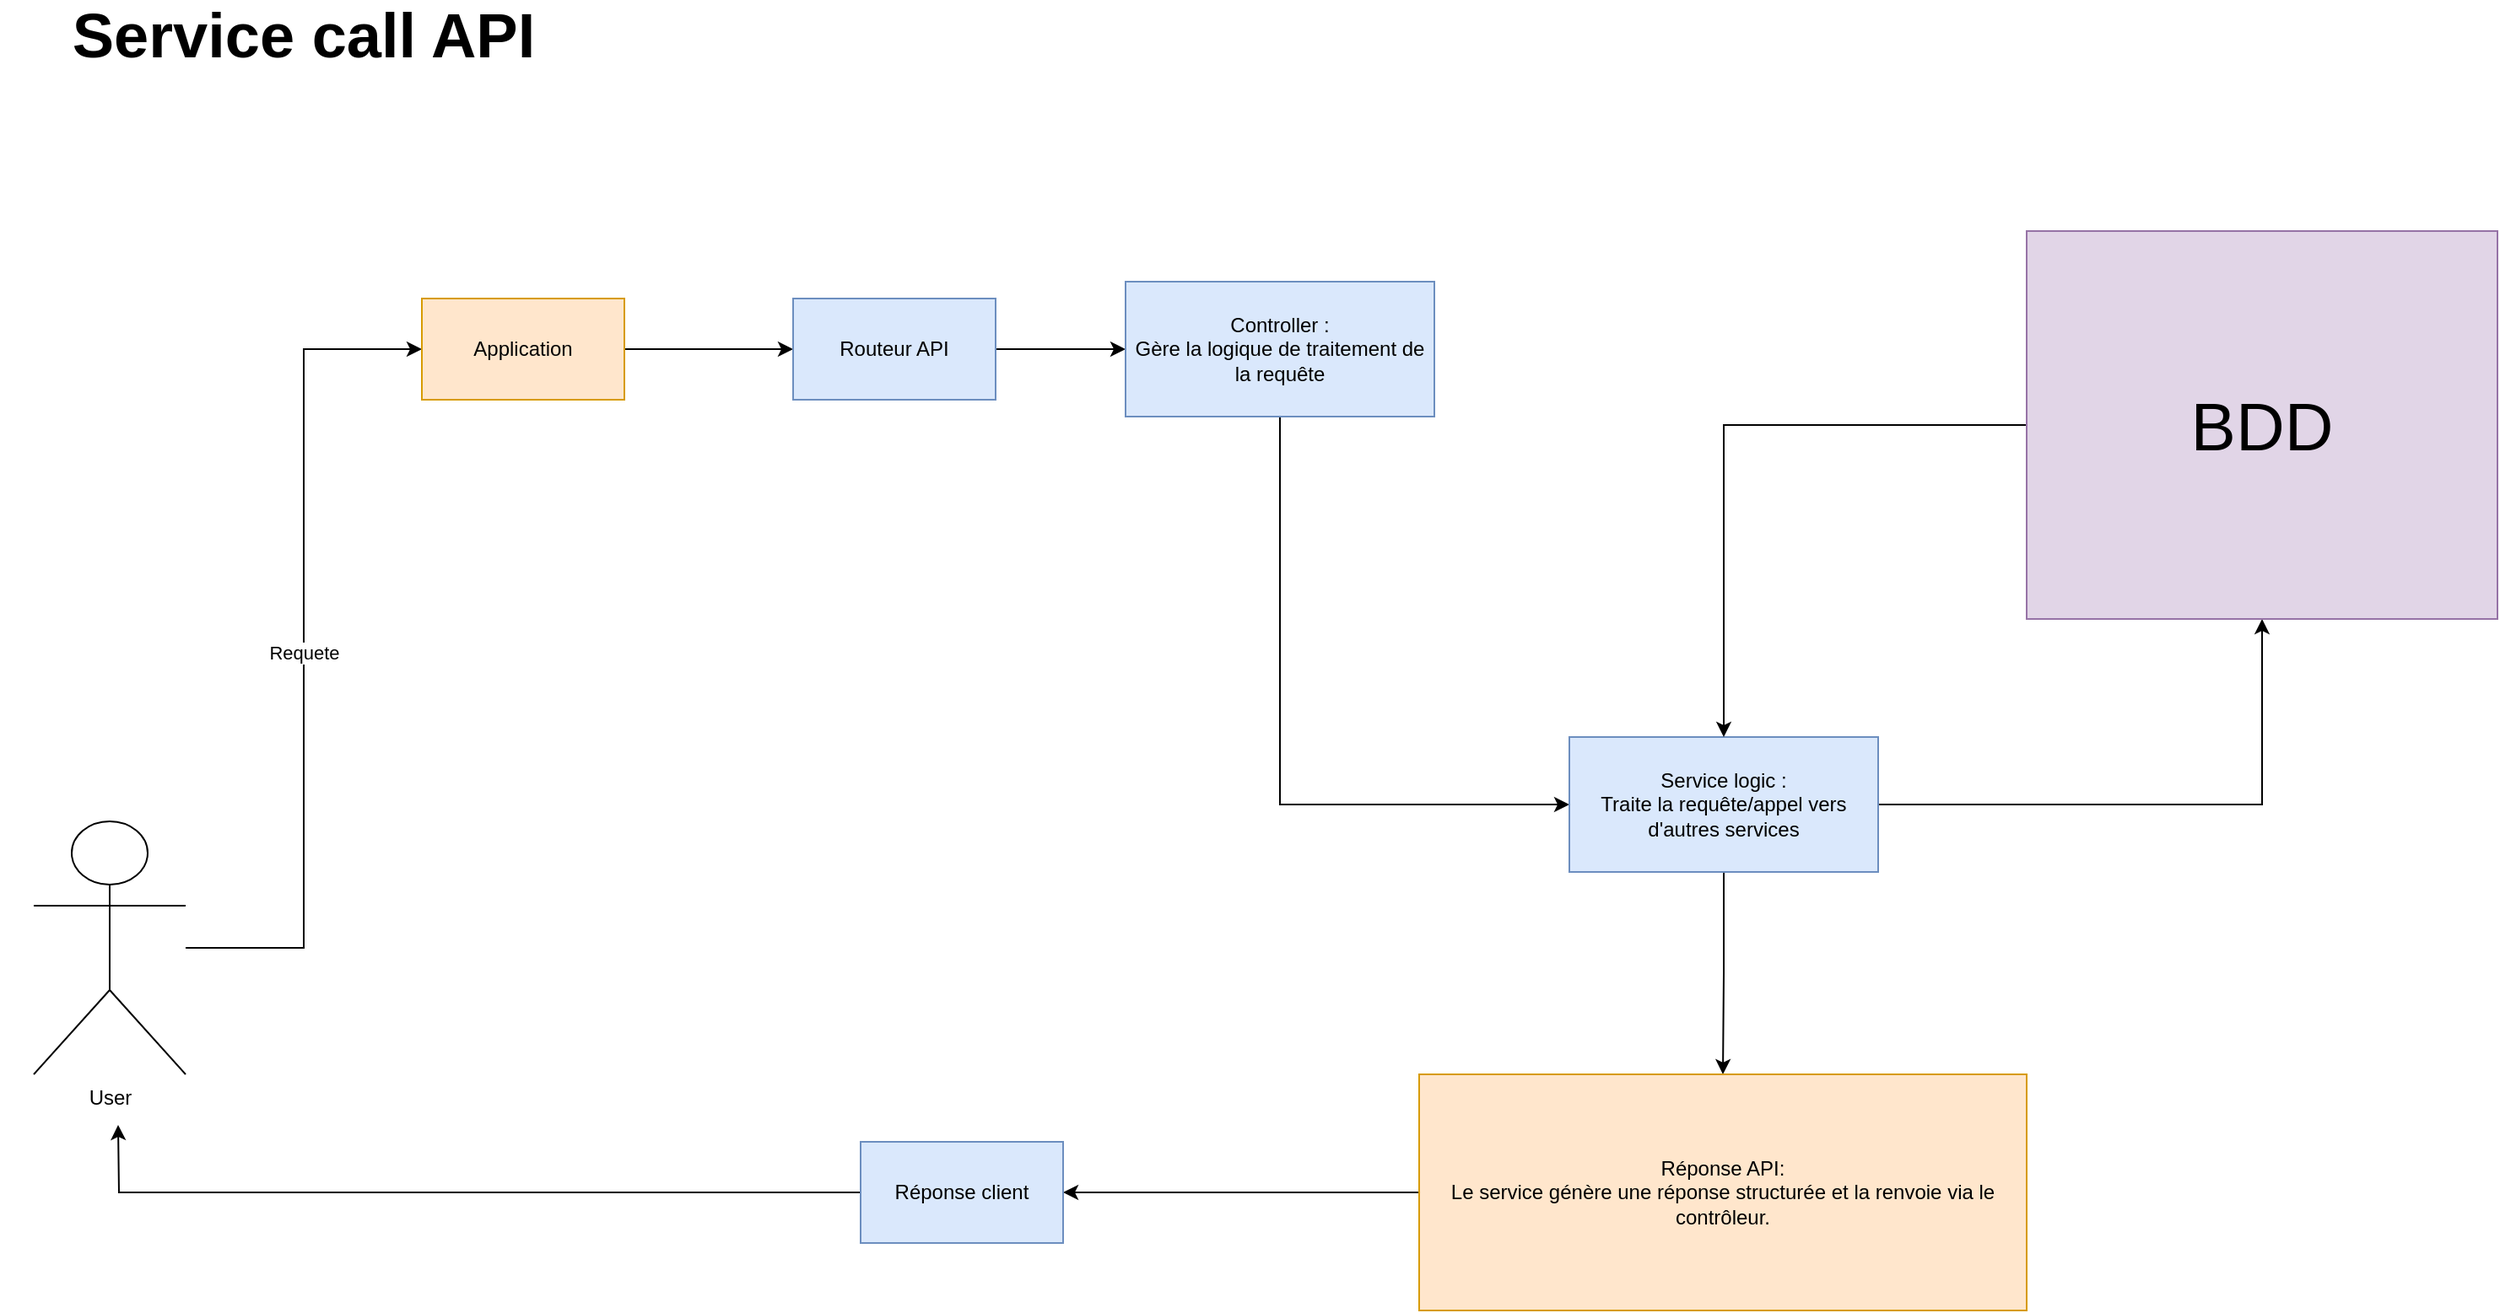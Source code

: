 <mxfile version="24.4.13" type="github">
  <diagram name="Page-1" id="ilYK1RVeM7uWJUXFn6Yt">
    <mxGraphModel dx="2625" dy="1395" grid="1" gridSize="10" guides="1" tooltips="1" connect="1" arrows="1" fold="1" page="1" pageScale="1" pageWidth="827" pageHeight="1169" math="0" shadow="0">
      <root>
        <mxCell id="0" />
        <mxCell id="1" parent="0" />
        <mxCell id="eazCVIHi76XQtwkT_GXv-6" style="edgeStyle=orthogonalEdgeStyle;rounded=0;orthogonalLoop=1;jettySize=auto;html=1;entryX=0;entryY=0.5;entryDx=0;entryDy=0;" parent="1" source="eazCVIHi76XQtwkT_GXv-1" target="eazCVIHi76XQtwkT_GXv-5" edge="1">
          <mxGeometry relative="1" as="geometry" />
        </mxCell>
        <mxCell id="m5g12VQkO_Le_qF4u3R7-2" value="Requete" style="edgeLabel;html=1;align=center;verticalAlign=middle;resizable=0;points=[];" vertex="1" connectable="0" parent="eazCVIHi76XQtwkT_GXv-6">
          <mxGeometry x="-0.009" relative="1" as="geometry">
            <mxPoint as="offset" />
          </mxGeometry>
        </mxCell>
        <mxCell id="eazCVIHi76XQtwkT_GXv-1" value="User" style="shape=umlActor;verticalLabelPosition=bottom;verticalAlign=top;html=1;outlineConnect=0;" parent="1" vertex="1">
          <mxGeometry x="60" y="520" width="90" height="150" as="geometry" />
        </mxCell>
        <mxCell id="m5g12VQkO_Le_qF4u3R7-5" style="edgeStyle=orthogonalEdgeStyle;rounded=0;orthogonalLoop=1;jettySize=auto;html=1;exitX=1;exitY=0.5;exitDx=0;exitDy=0;" edge="1" parent="1" source="eazCVIHi76XQtwkT_GXv-5" target="m5g12VQkO_Le_qF4u3R7-4">
          <mxGeometry relative="1" as="geometry" />
        </mxCell>
        <mxCell id="eazCVIHi76XQtwkT_GXv-5" value="Application " style="rounded=0;whiteSpace=wrap;html=1;fillColor=#ffe6cc;strokeColor=#d79b00;" parent="1" vertex="1">
          <mxGeometry x="290" y="210" width="120" height="60" as="geometry" />
        </mxCell>
        <mxCell id="m5g12VQkO_Le_qF4u3R7-1" value="Service call API" style="text;html=1;align=center;verticalAlign=middle;whiteSpace=wrap;rounded=0;fontSize=37;fontStyle=1" vertex="1" parent="1">
          <mxGeometry x="40" y="40" width="360" height="30" as="geometry" />
        </mxCell>
        <mxCell id="m5g12VQkO_Le_qF4u3R7-8" style="edgeStyle=orthogonalEdgeStyle;rounded=0;orthogonalLoop=1;jettySize=auto;html=1;exitX=1;exitY=0.5;exitDx=0;exitDy=0;" edge="1" parent="1" source="m5g12VQkO_Le_qF4u3R7-4" target="m5g12VQkO_Le_qF4u3R7-6">
          <mxGeometry relative="1" as="geometry" />
        </mxCell>
        <mxCell id="m5g12VQkO_Le_qF4u3R7-4" value="Routeur API" style="rounded=0;whiteSpace=wrap;html=1;fillColor=#dae8fc;strokeColor=#6c8ebf;" vertex="1" parent="1">
          <mxGeometry x="510" y="210" width="120" height="60" as="geometry" />
        </mxCell>
        <mxCell id="m5g12VQkO_Le_qF4u3R7-13" style="edgeStyle=orthogonalEdgeStyle;rounded=0;orthogonalLoop=1;jettySize=auto;html=1;exitX=0.5;exitY=1;exitDx=0;exitDy=0;" edge="1" parent="1" source="m5g12VQkO_Le_qF4u3R7-6" target="m5g12VQkO_Le_qF4u3R7-10">
          <mxGeometry relative="1" as="geometry">
            <Array as="points">
              <mxPoint x="798" y="510" />
            </Array>
          </mxGeometry>
        </mxCell>
        <mxCell id="m5g12VQkO_Le_qF4u3R7-6" value="&lt;div&gt;Controller :&lt;/div&gt;&lt;div&gt;Gère la logique de traitement de la requête&lt;/div&gt;" style="rounded=0;whiteSpace=wrap;html=1;fillColor=#dae8fc;strokeColor=#6c8ebf;" vertex="1" parent="1">
          <mxGeometry x="707" y="200" width="183" height="80" as="geometry" />
        </mxCell>
        <mxCell id="m5g12VQkO_Le_qF4u3R7-14" style="edgeStyle=orthogonalEdgeStyle;rounded=0;orthogonalLoop=1;jettySize=auto;html=1;exitX=1;exitY=0.5;exitDx=0;exitDy=0;" edge="1" parent="1" source="m5g12VQkO_Le_qF4u3R7-10" target="m5g12VQkO_Le_qF4u3R7-12">
          <mxGeometry relative="1" as="geometry" />
        </mxCell>
        <mxCell id="m5g12VQkO_Le_qF4u3R7-18" style="edgeStyle=orthogonalEdgeStyle;rounded=0;orthogonalLoop=1;jettySize=auto;html=1;exitX=0.5;exitY=1;exitDx=0;exitDy=0;" edge="1" parent="1" source="m5g12VQkO_Le_qF4u3R7-10" target="m5g12VQkO_Le_qF4u3R7-17">
          <mxGeometry relative="1" as="geometry" />
        </mxCell>
        <mxCell id="m5g12VQkO_Le_qF4u3R7-10" value="&lt;div&gt;Service logic :&lt;/div&gt;&lt;div&gt;Traite la requête/appel vers d&#39;autres services&lt;br&gt;&lt;/div&gt;" style="rounded=0;whiteSpace=wrap;html=1;fillColor=#dae8fc;strokeColor=#6c8ebf;" vertex="1" parent="1">
          <mxGeometry x="970" y="470" width="183" height="80" as="geometry" />
        </mxCell>
        <mxCell id="m5g12VQkO_Le_qF4u3R7-16" style="edgeStyle=orthogonalEdgeStyle;rounded=0;orthogonalLoop=1;jettySize=auto;html=1;exitX=0;exitY=0.5;exitDx=0;exitDy=0;entryX=0.5;entryY=0;entryDx=0;entryDy=0;" edge="1" parent="1" source="m5g12VQkO_Le_qF4u3R7-12" target="m5g12VQkO_Le_qF4u3R7-10">
          <mxGeometry relative="1" as="geometry" />
        </mxCell>
        <mxCell id="m5g12VQkO_Le_qF4u3R7-12" value="&lt;font style=&quot;font-size: 40px;&quot;&gt;BDD&lt;/font&gt;" style="rounded=0;whiteSpace=wrap;html=1;fillColor=#e1d5e7;strokeColor=#9673a6;" vertex="1" parent="1">
          <mxGeometry x="1241" y="170" width="279" height="230" as="geometry" />
        </mxCell>
        <mxCell id="m5g12VQkO_Le_qF4u3R7-20" style="edgeStyle=orthogonalEdgeStyle;rounded=0;orthogonalLoop=1;jettySize=auto;html=1;exitX=0;exitY=0.5;exitDx=0;exitDy=0;" edge="1" parent="1" source="m5g12VQkO_Le_qF4u3R7-17" target="m5g12VQkO_Le_qF4u3R7-21">
          <mxGeometry relative="1" as="geometry">
            <mxPoint x="710" y="740.462" as="targetPoint" />
          </mxGeometry>
        </mxCell>
        <mxCell id="m5g12VQkO_Le_qF4u3R7-17" value="&lt;div&gt;Réponse API:&lt;/div&gt;&lt;div&gt;Le service génère une réponse structurée et la renvoie via le contrôleur.&lt;/div&gt;" style="rounded=0;whiteSpace=wrap;html=1;fillColor=#ffe6cc;strokeColor=#d79b00;" vertex="1" parent="1">
          <mxGeometry x="881" y="670" width="360" height="140" as="geometry" />
        </mxCell>
        <mxCell id="m5g12VQkO_Le_qF4u3R7-22" style="edgeStyle=orthogonalEdgeStyle;rounded=0;orthogonalLoop=1;jettySize=auto;html=1;exitX=0;exitY=0.5;exitDx=0;exitDy=0;" edge="1" parent="1" source="m5g12VQkO_Le_qF4u3R7-21">
          <mxGeometry relative="1" as="geometry">
            <mxPoint x="110" y="700" as="targetPoint" />
          </mxGeometry>
        </mxCell>
        <mxCell id="m5g12VQkO_Le_qF4u3R7-21" value="Réponse client" style="rounded=0;whiteSpace=wrap;html=1;fillColor=#dae8fc;strokeColor=#6c8ebf;" vertex="1" parent="1">
          <mxGeometry x="550" y="710.002" width="120" height="60" as="geometry" />
        </mxCell>
      </root>
    </mxGraphModel>
  </diagram>
</mxfile>
